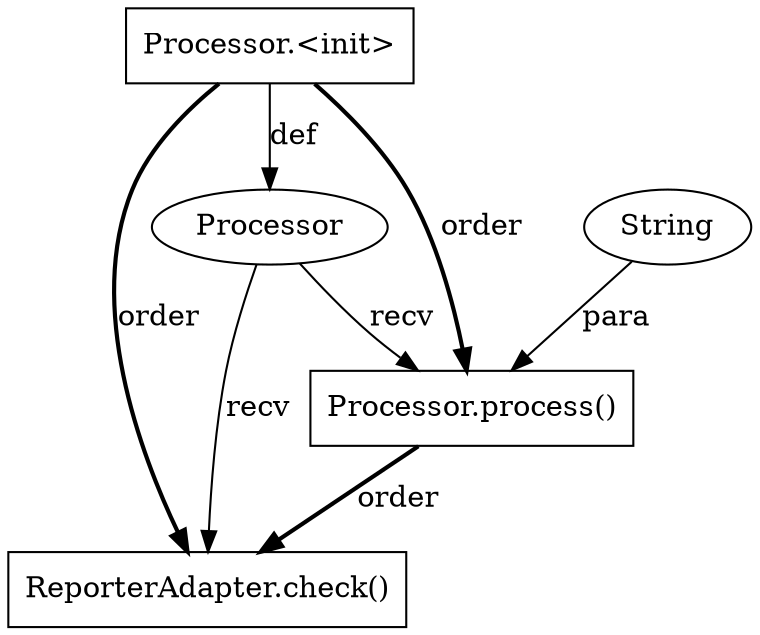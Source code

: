 digraph "AUG" {

  1 [ label="ReporterAdapter.check()" shape="box" ];
  2 [ label="Processor" shape="ellipse" ];
  3 [ label="Processor.process()" shape="box" ];
  4 [ label="Processor.<init>" shape="box" ];
  5 [ label="String" shape="ellipse" ];
  4 -> 1 [ label="order" style="bold" ];
  2 -> 1 [ label="recv" style="solid" ];
  3 -> 1 [ label="order" style="bold" ];
  4 -> 2 [ label="def" style="solid" ];
  2 -> 3 [ label="recv" style="solid" ];
  4 -> 3 [ label="order" style="bold" ];
  5 -> 3 [ label="para" style="solid" ];
}
